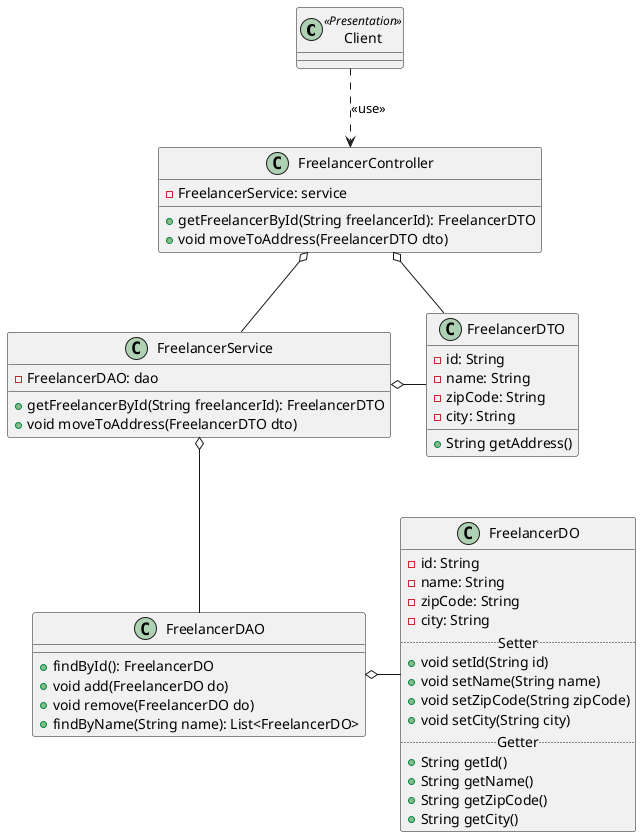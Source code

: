 @startuml

class Client <<Presentation>> {
}

class FreelancerController {
  - FreelancerService: service
  + getFreelancerById(String freelancerId): FreelancerDTO
  + void moveToAddress(FreelancerDTO dto)
}

class FreelancerDTO {
  - id: String
  - name: String
  - zipCode: String
  - city: String
  + String getAddress()
}

class FreelancerService {
  - FreelancerDAO: dao
  + getFreelancerById(String freelancerId): FreelancerDTO
  + void moveToAddress(FreelancerDTO dto)
}

class FreelancerDAO {
  + findById(): FreelancerDO
  + void add(FreelancerDO do)
  + void remove(FreelancerDO do)
  + findByName(String name): List<FreelancerDO>
}

class FreelancerDO {
  - id: String
  - name: String
  - zipCode: String
  - city: String
  .. Setter ..
  + void setId(String id)
  + void setName(String name)
  + void setZipCode(String zipCode)
  + void setCity(String city)
  .. Getter ..
  + String getId()
  + String getName()
  + String getZipCode()
  + String getCity()
}

Client .d.> FreelancerController : <<use>>
FreelancerController o-d- FreelancerService
FreelancerService o-d- FreelancerDAO

FreelancerDTO -l-o FreelancerController
FreelancerDTO -l-o FreelancerService
FreelancerDO -l-o FreelancerDAO

@enduml